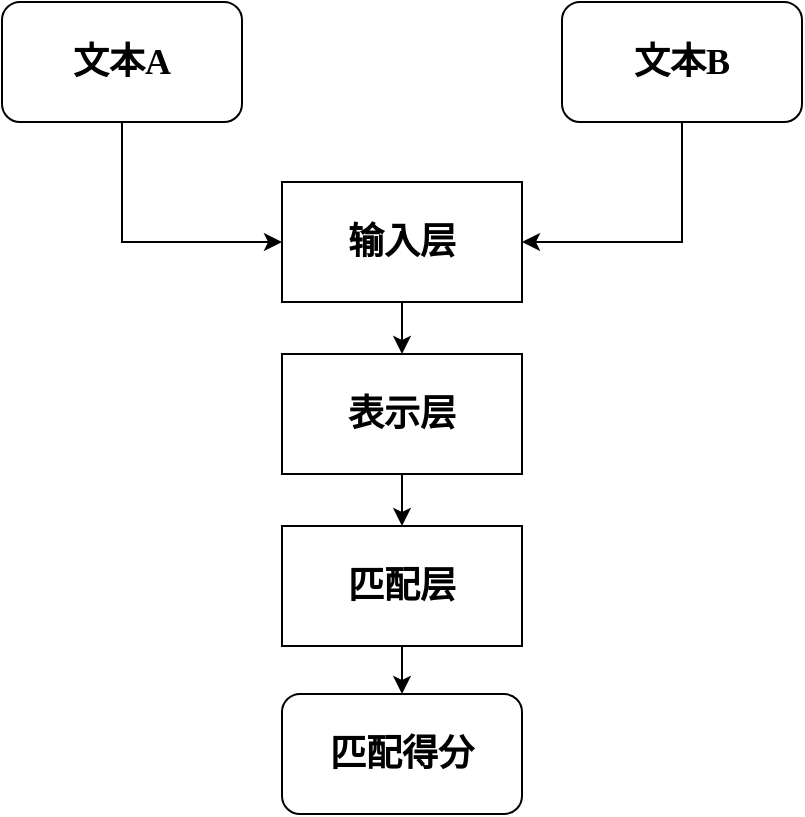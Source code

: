 <mxfile version="14.6.6" type="github">
  <diagram id="C5RBs43oDa-KdzZeNtuy" name="Page-1">
    <mxGraphModel dx="1038" dy="548" grid="0" gridSize="10" guides="1" tooltips="1" connect="1" arrows="1" fold="1" page="1" pageScale="1" pageWidth="827" pageHeight="1169" background="none" math="0" shadow="0">
      <root>
        <mxCell id="WIyWlLk6GJQsqaUBKTNV-0" />
        <mxCell id="WIyWlLk6GJQsqaUBKTNV-1" parent="WIyWlLk6GJQsqaUBKTNV-0" />
        <mxCell id="zwMF5H8uwMDHDBwnJrKp-18" style="edgeStyle=orthogonalEdgeStyle;orthogonalLoop=1;jettySize=auto;html=1;exitX=0.5;exitY=1;exitDx=0;exitDy=0;entryX=0.5;entryY=0;entryDx=0;entryDy=0;shadow=0;" edge="1" parent="WIyWlLk6GJQsqaUBKTNV-1" source="zwMF5H8uwMDHDBwnJrKp-3" target="zwMF5H8uwMDHDBwnJrKp-8">
          <mxGeometry relative="1" as="geometry" />
        </mxCell>
        <mxCell id="zwMF5H8uwMDHDBwnJrKp-3" value="&lt;b&gt;&lt;font style=&quot;font-size: 18px&quot;&gt;匹配层&lt;/font&gt;&lt;/b&gt;" style="whiteSpace=wrap;html=1;shadow=0;" vertex="1" parent="WIyWlLk6GJQsqaUBKTNV-1">
          <mxGeometry x="180" y="332" width="120" height="60" as="geometry" />
        </mxCell>
        <mxCell id="zwMF5H8uwMDHDBwnJrKp-16" style="edgeStyle=orthogonalEdgeStyle;orthogonalLoop=1;jettySize=auto;html=1;exitX=0.5;exitY=1;exitDx=0;exitDy=0;shadow=0;" edge="1" parent="WIyWlLk6GJQsqaUBKTNV-1" source="zwMF5H8uwMDHDBwnJrKp-4" target="zwMF5H8uwMDHDBwnJrKp-6">
          <mxGeometry relative="1" as="geometry" />
        </mxCell>
        <mxCell id="zwMF5H8uwMDHDBwnJrKp-4" value="&lt;font style=&quot;font-size: 18px&quot;&gt;输入层&lt;/font&gt;" style="whiteSpace=wrap;html=1;shadow=0;labelBackgroundColor=none;labelBorderColor=none;fontStyle=1" vertex="1" parent="WIyWlLk6GJQsqaUBKTNV-1">
          <mxGeometry x="180" y="160" width="120" height="60" as="geometry" />
        </mxCell>
        <mxCell id="zwMF5H8uwMDHDBwnJrKp-17" style="edgeStyle=orthogonalEdgeStyle;orthogonalLoop=1;jettySize=auto;html=1;exitX=0.5;exitY=1;exitDx=0;exitDy=0;entryX=0.5;entryY=0;entryDx=0;entryDy=0;shadow=0;" edge="1" parent="WIyWlLk6GJQsqaUBKTNV-1" source="zwMF5H8uwMDHDBwnJrKp-6" target="zwMF5H8uwMDHDBwnJrKp-3">
          <mxGeometry relative="1" as="geometry" />
        </mxCell>
        <mxCell id="zwMF5H8uwMDHDBwnJrKp-6" value="&lt;b&gt;&lt;font style=&quot;font-size: 18px&quot;&gt;表示层&lt;/font&gt;&lt;/b&gt;" style="whiteSpace=wrap;html=1;shadow=0;" vertex="1" parent="WIyWlLk6GJQsqaUBKTNV-1">
          <mxGeometry x="180" y="246" width="120" height="60" as="geometry" />
        </mxCell>
        <mxCell id="zwMF5H8uwMDHDBwnJrKp-8" value="&lt;b&gt;&lt;font style=&quot;font-size: 18px&quot; face=&quot;微软雅黑&quot;&gt;匹配得分&lt;/font&gt;&lt;/b&gt;" style="whiteSpace=wrap;html=1;shadow=0;rounded=1;" vertex="1" parent="WIyWlLk6GJQsqaUBKTNV-1">
          <mxGeometry x="180" y="416" width="120" height="60" as="geometry" />
        </mxCell>
        <mxCell id="zwMF5H8uwMDHDBwnJrKp-14" style="edgeStyle=orthogonalEdgeStyle;orthogonalLoop=1;jettySize=auto;html=1;exitX=0.5;exitY=1;exitDx=0;exitDy=0;entryX=0;entryY=0.5;entryDx=0;entryDy=0;shadow=0;rounded=0;" edge="1" parent="WIyWlLk6GJQsqaUBKTNV-1" source="zwMF5H8uwMDHDBwnJrKp-9" target="zwMF5H8uwMDHDBwnJrKp-4">
          <mxGeometry relative="1" as="geometry" />
        </mxCell>
        <mxCell id="zwMF5H8uwMDHDBwnJrKp-9" value="&lt;font face=&quot;微软雅黑&quot; style=&quot;font-size: 18px&quot;&gt;&lt;b&gt;文本A&lt;/b&gt;&lt;/font&gt;" style="whiteSpace=wrap;html=1;shadow=0;rounded=1;" vertex="1" parent="WIyWlLk6GJQsqaUBKTNV-1">
          <mxGeometry x="40" y="70" width="120" height="60" as="geometry" />
        </mxCell>
        <mxCell id="zwMF5H8uwMDHDBwnJrKp-20" style="edgeStyle=orthogonalEdgeStyle;orthogonalLoop=1;jettySize=auto;html=1;shadow=0;rounded=0;" edge="1" parent="WIyWlLk6GJQsqaUBKTNV-1" source="zwMF5H8uwMDHDBwnJrKp-19" target="zwMF5H8uwMDHDBwnJrKp-4">
          <mxGeometry relative="1" as="geometry">
            <mxPoint x="380" y="190" as="targetPoint" />
            <Array as="points">
              <mxPoint x="380" y="190" />
            </Array>
          </mxGeometry>
        </mxCell>
        <mxCell id="zwMF5H8uwMDHDBwnJrKp-19" value="&lt;font face=&quot;微软雅黑&quot; size=&quot;1&quot;&gt;&lt;b style=&quot;font-size: 18px&quot;&gt;文本B&lt;/b&gt;&lt;/font&gt;" style="whiteSpace=wrap;html=1;shadow=0;rounded=1;" vertex="1" parent="WIyWlLk6GJQsqaUBKTNV-1">
          <mxGeometry x="320" y="70" width="120" height="60" as="geometry" />
        </mxCell>
      </root>
    </mxGraphModel>
  </diagram>
</mxfile>
